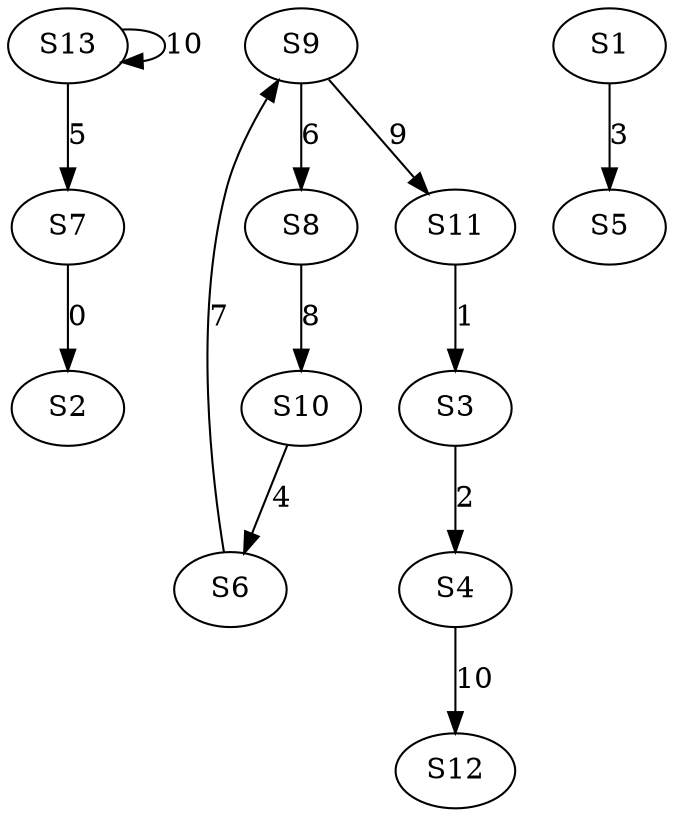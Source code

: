 strict digraph {
	S7 -> S2 [ label = 0 ];
	S11 -> S3 [ label = 1 ];
	S3 -> S4 [ label = 2 ];
	S1 -> S5 [ label = 3 ];
	S10 -> S6 [ label = 4 ];
	S13 -> S7 [ label = 5 ];
	S9 -> S8 [ label = 6 ];
	S6 -> S9 [ label = 7 ];
	S8 -> S10 [ label = 8 ];
	S9 -> S11 [ label = 9 ];
	S4 -> S12 [ label = 10 ];
	S13 -> S13 [ label = 10 ];
}